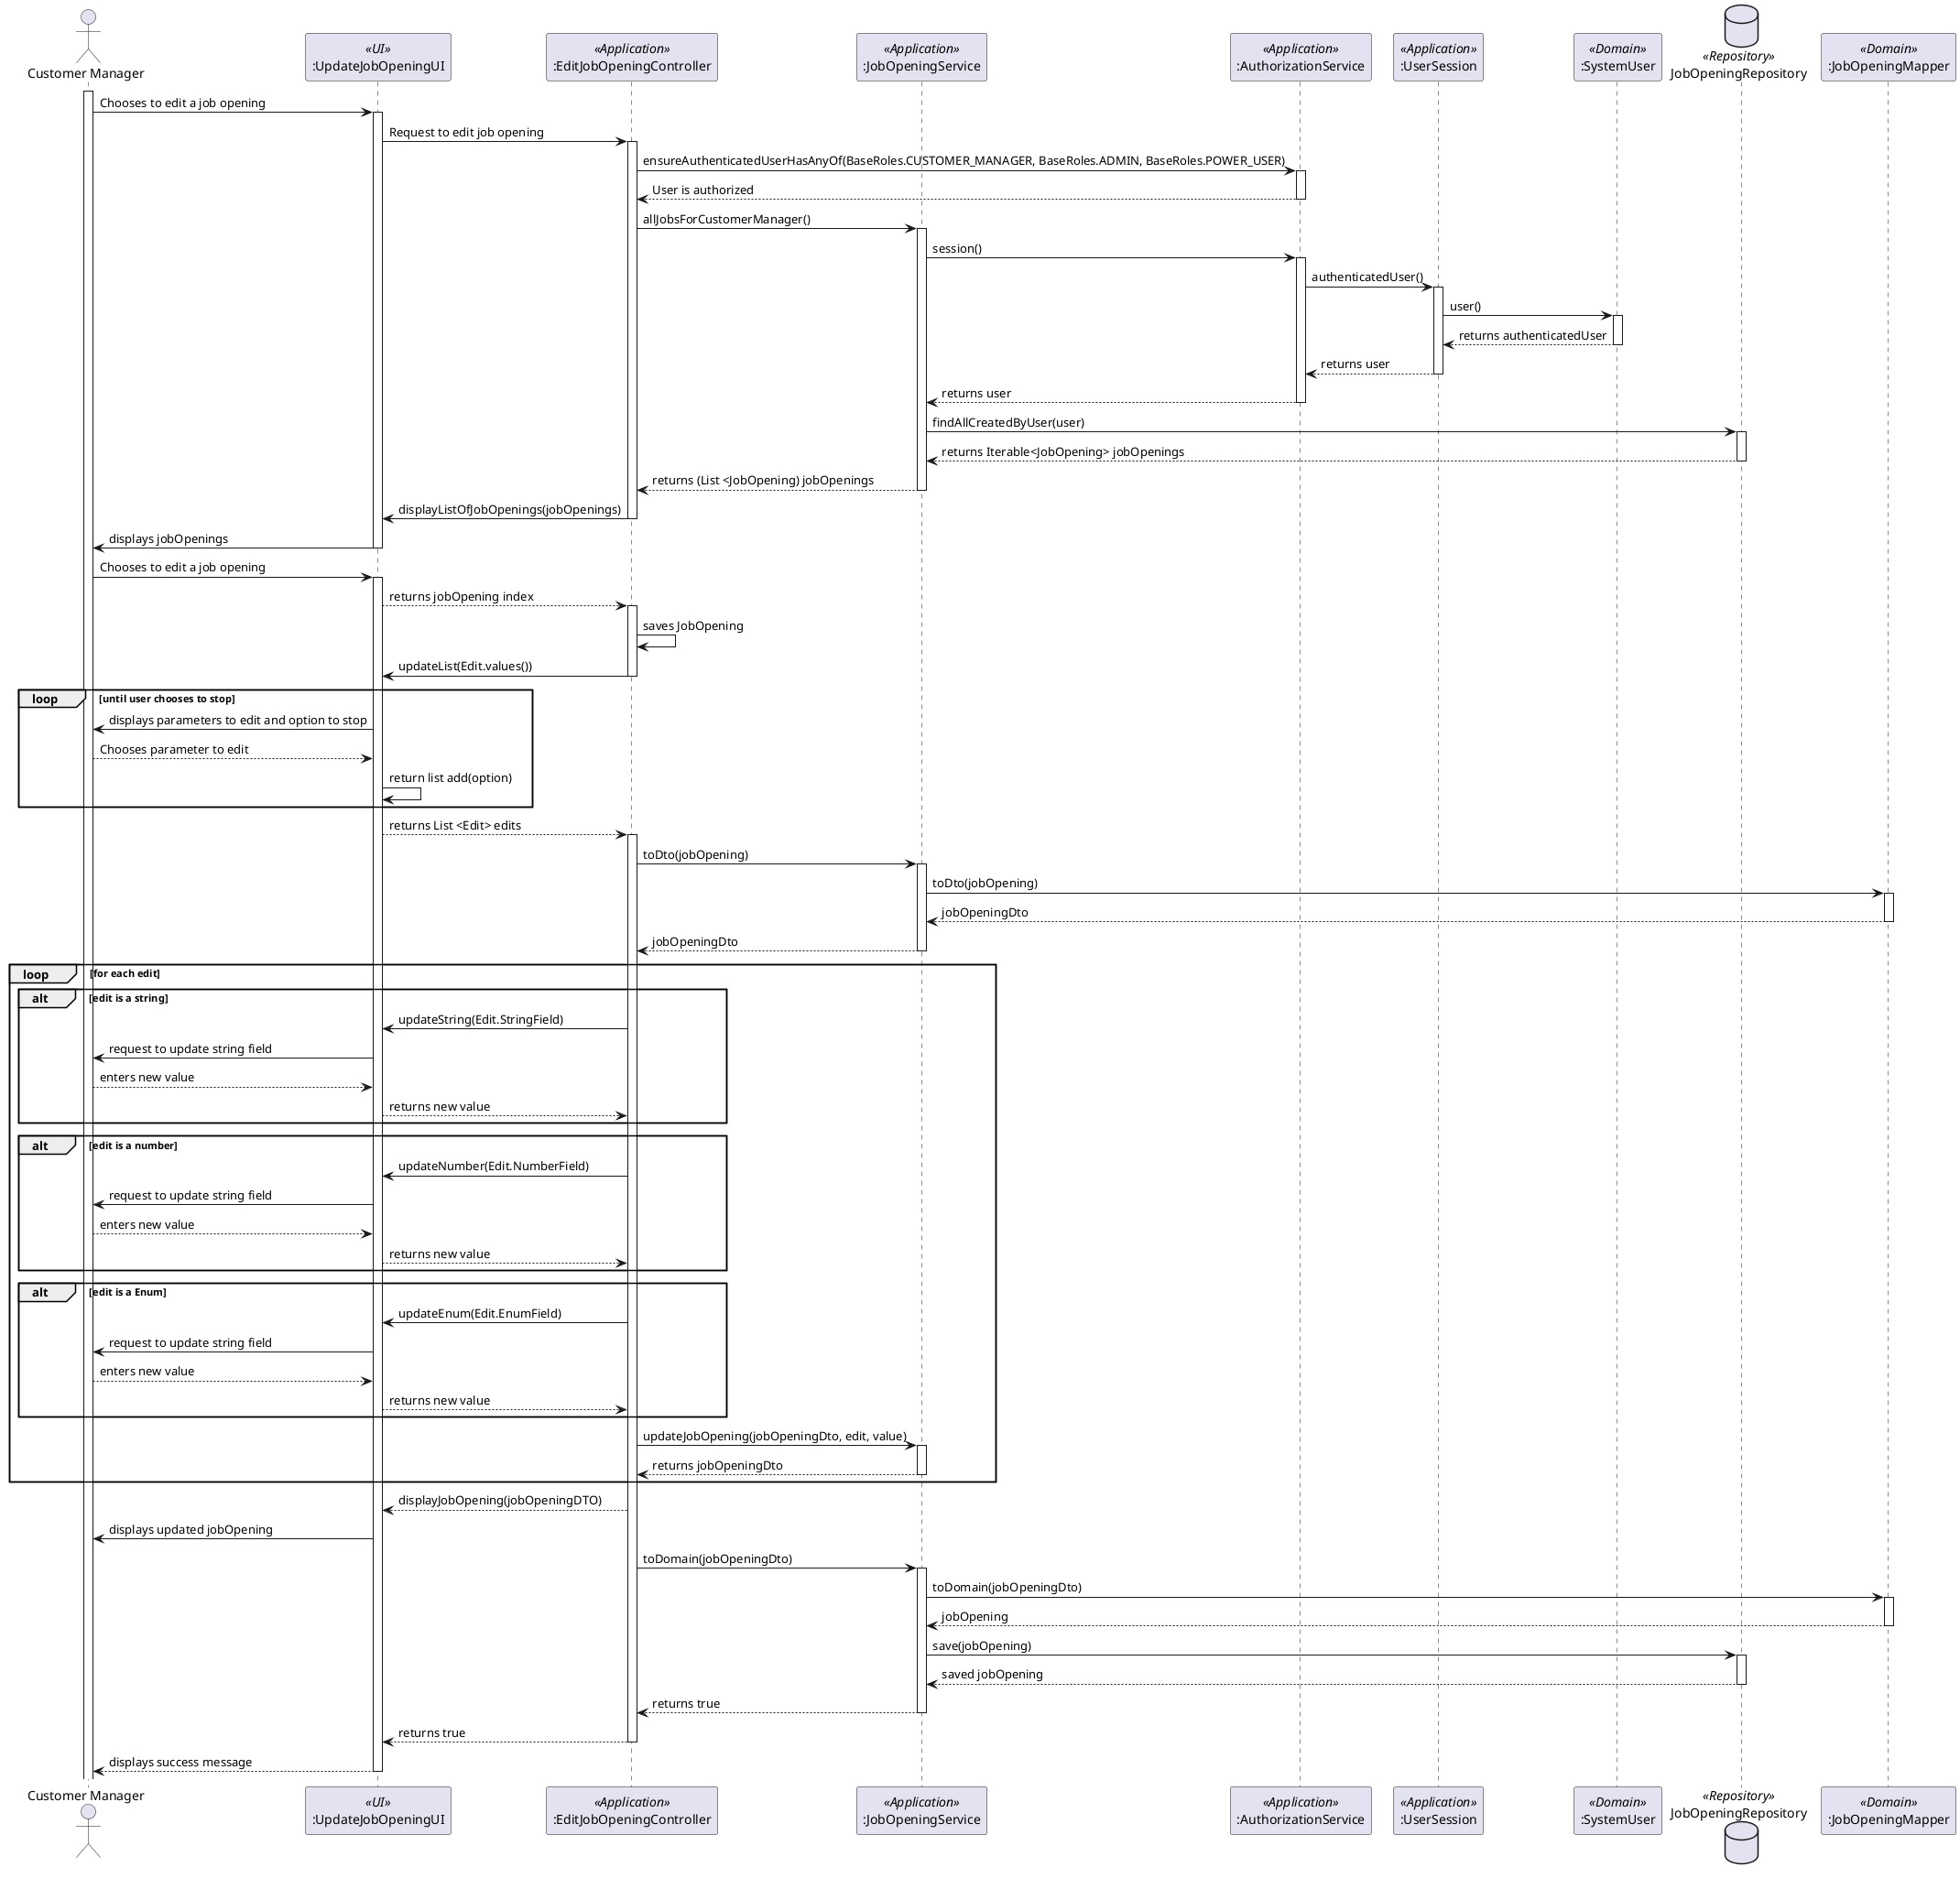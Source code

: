 @startuml
Actor "Customer Manager" as User
participant ":UpdateJobOpeningUI" as UI <<UI>>
participant ":EditJobOpeningController" as Controller <<Application>>
participant ":JobOpeningService" as JobOpeningService <<Application>>

participant ":AuthorizationService" as Auth <<Application>>
participant ":UserSession" as UserSession <<Application>>
participant ":SystemUser" as SystemUser <<Domain>>
database "JobOpeningRepository" as jobrepo <<Repository>>
participant ":JobOpeningMapper" as JobOpeningMapper <<Domain>>


activate User

User -> UI: Chooses to edit a job opening
activate UI

UI -> Controller : Request to edit job opening
activate Controller

Controller -> Auth : ensureAuthenticatedUserHasAnyOf(BaseRoles.CUSTOMER_MANAGER, BaseRoles.ADMIN, BaseRoles.POWER_USER)
activate Auth

Auth --> Controller : User is authorized
deactivate Auth
Controller -> JobOpeningService : allJobsForCustomerManager()
activate JobOpeningService

JobOpeningService -> Auth: session()
activate Auth

Auth -> UserSession : authenticatedUser()
activate UserSession

UserSession -> SystemUser: user()
activate SystemUser

SystemUser --> UserSession : returns authenticatedUser
deactivate SystemUser
UserSession --> Auth : returns user
deactivate UserSession
Auth --> JobOpeningService : returns user
deactivate Auth
JobOpeningService -> jobrepo : findAllCreatedByUser(user)
activate jobrepo
jobrepo --> JobOpeningService : returns Iterable<JobOpening> jobOpenings
deactivate jobrepo
JobOpeningService --> Controller : returns (List <JobOpening) jobOpenings
deactivate JobOpeningService
Controller -> UI : displayListOfJobOpenings(jobOpenings)
deactivate Controller
UI -> User : displays jobOpenings
deactivate UI
User -> UI : Chooses to edit a job opening
activate UI

UI --> Controller: returns jobOpening index
activate Controller

Controller -> Controller: saves JobOpening

Controller -> UI : updateList(Edit.values())
deactivate Controller
loop until user chooses to stop
UI -> User : displays parameters to edit and option to stop
User --> UI : Chooses parameter to edit
UI -> UI: return list add(option)
end
UI --> Controller : returns List <Edit> edits
activate Controller

Controller -> JobOpeningService : toDto(jobOpening)
activate JobOpeningService

 JobOpeningService -> JobOpeningMapper: toDto(jobOpening)
 activate JobOpeningMapper

 JobOpeningMapper --> JobOpeningService: jobOpeningDto
 deactivate JobOpeningMapper

 JobOpeningService --> Controller: jobOpeningDto
  deactivate JobOpeningService

loop for each edit

alt edit is a string
Controller -> UI : updateString(Edit.StringField)
UI -> User : request to update string field
User --> UI : enters new value
UI --> Controller : returns new value
end

alt edit is a number
Controller -> UI : updateNumber(Edit.NumberField)
UI -> User : request to update string field
User --> UI : enters new value
UI --> Controller : returns new value
end

alt edit is a Enum
Controller -> UI : updateEnum(Edit.EnumField)
UI -> User : request to update string field
User --> UI : enters new value
UI --> Controller : returns new value
end

Controller -> JobOpeningService : updateJobOpening(jobOpeningDto, edit, value)
activate JobOpeningService

JobOpeningService --> Controller : returns jobOpeningDto
deactivate JobOpeningService
end

Controller --> UI : displayJobOpening(jobOpeningDTO)

UI -> User : displays updated jobOpening

Controller -> JobOpeningService : toDomain(jobOpeningDto)
activate JobOpeningService

JobOpeningService -> JobOpeningMapper: toDomain(jobOpeningDto)
activate JobOpeningMapper

 JobOpeningMapper --> JobOpeningService: jobOpening
deactivate JobOpeningMapper

 JobOpeningService -> jobrepo: save(jobOpening)
 activate jobrepo
 jobrepo --> JobOpeningService: saved jobOpening
deactivate jobrepo
JobOpeningService --> Controller: returns true
deactivate JobOpeningService
Controller --> UI : returns true
deactivate Controller
UI --> User : displays success message
deactivate UI
@enduml